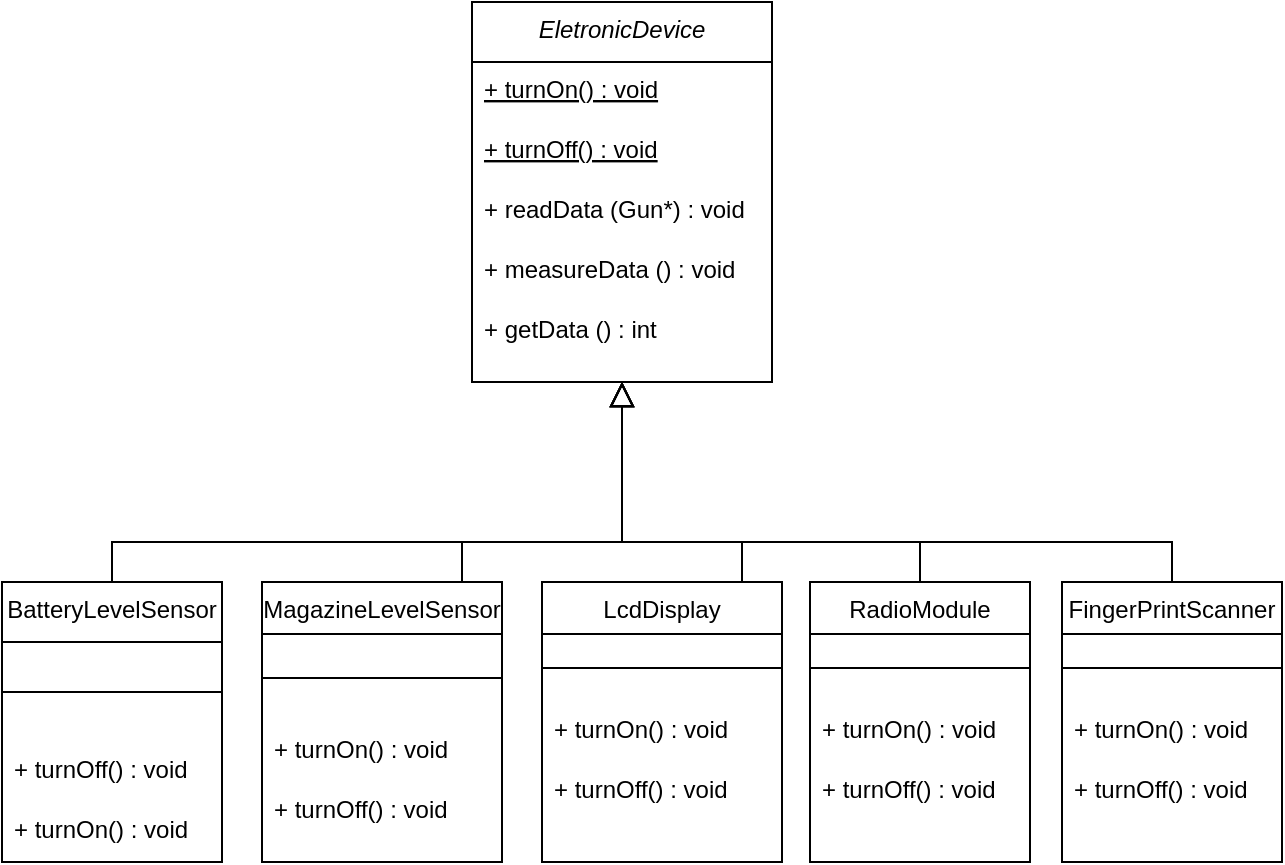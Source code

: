 <mxfile version="13.10.8" type="github">
  <diagram id="C5RBs43oDa-KdzZeNtuy" name="Page-1">
    <mxGraphModel dx="942" dy="583" grid="1" gridSize="10" guides="1" tooltips="1" connect="1" arrows="1" fold="1" page="1" pageScale="1" pageWidth="827" pageHeight="1169" math="0" shadow="0">
      <root>
        <mxCell id="WIyWlLk6GJQsqaUBKTNV-0" />
        <mxCell id="WIyWlLk6GJQsqaUBKTNV-1" parent="WIyWlLk6GJQsqaUBKTNV-0" />
        <mxCell id="zkfFHV4jXpPFQw0GAbJ--0" value="EletronicDevice" style="swimlane;fontStyle=2;align=center;verticalAlign=top;childLayout=stackLayout;horizontal=1;startSize=30;horizontalStack=0;resizeParent=1;resizeLast=0;collapsible=1;marginBottom=0;rounded=0;shadow=0;strokeWidth=1;" parent="WIyWlLk6GJQsqaUBKTNV-1" vertex="1">
          <mxGeometry x="245" y="70" width="150" height="190" as="geometry">
            <mxRectangle x="230" y="140" width="160" height="26" as="alternateBounds" />
          </mxGeometry>
        </mxCell>
        <mxCell id="zkfFHV4jXpPFQw0GAbJ--5" value="+ turnOn() : void&#xa;" style="text;align=left;verticalAlign=top;spacingLeft=4;spacingRight=4;overflow=hidden;rotatable=0;points=[[0,0.5],[1,0.5]];portConstraint=eastwest;fontStyle=4" parent="zkfFHV4jXpPFQw0GAbJ--0" vertex="1">
          <mxGeometry y="30" width="150" height="30" as="geometry" />
        </mxCell>
        <mxCell id="sx2QIKrMVO3LEQY4gypk-1" value="+ turnOff() : void&#xa;" style="text;align=left;verticalAlign=top;spacingLeft=4;spacingRight=4;overflow=hidden;rotatable=0;points=[[0,0.5],[1,0.5]];portConstraint=eastwest;fontStyle=4" vertex="1" parent="zkfFHV4jXpPFQw0GAbJ--0">
          <mxGeometry y="60" width="150" height="30" as="geometry" />
        </mxCell>
        <mxCell id="sx2QIKrMVO3LEQY4gypk-2" value="+ readData (Gun*) : void&#xa;" style="text;align=left;verticalAlign=top;spacingLeft=4;spacingRight=4;overflow=hidden;rotatable=0;points=[[0,0.5],[1,0.5]];portConstraint=eastwest;" vertex="1" parent="zkfFHV4jXpPFQw0GAbJ--0">
          <mxGeometry y="90" width="150" height="30" as="geometry" />
        </mxCell>
        <mxCell id="sx2QIKrMVO3LEQY4gypk-3" value="+ measureData () : void&#xa;" style="text;align=left;verticalAlign=top;spacingLeft=4;spacingRight=4;overflow=hidden;rotatable=0;points=[[0,0.5],[1,0.5]];portConstraint=eastwest;" vertex="1" parent="zkfFHV4jXpPFQw0GAbJ--0">
          <mxGeometry y="120" width="150" height="30" as="geometry" />
        </mxCell>
        <mxCell id="sx2QIKrMVO3LEQY4gypk-4" value="+ getData () : int&#xa;" style="text;align=left;verticalAlign=top;spacingLeft=4;spacingRight=4;overflow=hidden;rotatable=0;points=[[0,0.5],[1,0.5]];portConstraint=eastwest;" vertex="1" parent="zkfFHV4jXpPFQw0GAbJ--0">
          <mxGeometry y="150" width="150" height="30" as="geometry" />
        </mxCell>
        <mxCell id="zkfFHV4jXpPFQw0GAbJ--6" value="BatteryLevelSensor" style="swimlane;fontStyle=0;align=center;verticalAlign=top;childLayout=stackLayout;horizontal=1;startSize=30;horizontalStack=0;resizeParent=1;resizeLast=0;collapsible=1;marginBottom=0;rounded=0;shadow=0;strokeWidth=1;" parent="WIyWlLk6GJQsqaUBKTNV-1" vertex="1">
          <mxGeometry x="10" y="360" width="110" height="140" as="geometry">
            <mxRectangle x="130" y="380" width="160" height="26" as="alternateBounds" />
          </mxGeometry>
        </mxCell>
        <mxCell id="zkfFHV4jXpPFQw0GAbJ--9" value="" style="line;html=1;strokeWidth=1;align=left;verticalAlign=middle;spacingTop=-1;spacingLeft=3;spacingRight=3;rotatable=0;labelPosition=right;points=[];portConstraint=eastwest;" parent="zkfFHV4jXpPFQw0GAbJ--6" vertex="1">
          <mxGeometry y="30" width="110" height="50" as="geometry" />
        </mxCell>
        <mxCell id="sx2QIKrMVO3LEQY4gypk-17" value="+ turnOff() : void&#xa;" style="text;align=left;verticalAlign=top;spacingLeft=4;spacingRight=4;overflow=hidden;rotatable=0;points=[[0,0.5],[1,0.5]];portConstraint=eastwest;fontStyle=0" vertex="1" parent="zkfFHV4jXpPFQw0GAbJ--6">
          <mxGeometry y="80" width="110" height="30" as="geometry" />
        </mxCell>
        <mxCell id="sx2QIKrMVO3LEQY4gypk-15" value="+ turnOn() : void&#xa;" style="text;align=left;verticalAlign=top;spacingLeft=4;spacingRight=4;overflow=hidden;rotatable=0;points=[[0,0.5],[1,0.5]];portConstraint=eastwest;fontStyle=0" vertex="1" parent="zkfFHV4jXpPFQw0GAbJ--6">
          <mxGeometry y="110" width="110" height="24" as="geometry" />
        </mxCell>
        <mxCell id="zkfFHV4jXpPFQw0GAbJ--13" value="LcdDisplay" style="swimlane;fontStyle=0;align=center;verticalAlign=top;childLayout=stackLayout;horizontal=1;startSize=26;horizontalStack=0;resizeParent=1;resizeLast=0;collapsible=1;marginBottom=0;rounded=0;shadow=0;strokeWidth=1;" parent="WIyWlLk6GJQsqaUBKTNV-1" vertex="1">
          <mxGeometry x="280" y="360" width="120" height="140" as="geometry">
            <mxRectangle x="340" y="380" width="170" height="26" as="alternateBounds" />
          </mxGeometry>
        </mxCell>
        <mxCell id="zkfFHV4jXpPFQw0GAbJ--15" value="" style="line;html=1;strokeWidth=1;align=left;verticalAlign=middle;spacingTop=-1;spacingLeft=3;spacingRight=3;rotatable=0;labelPosition=right;points=[];portConstraint=eastwest;" parent="zkfFHV4jXpPFQw0GAbJ--13" vertex="1">
          <mxGeometry y="26" width="120" height="34" as="geometry" />
        </mxCell>
        <mxCell id="sx2QIKrMVO3LEQY4gypk-14" value="+ turnOn() : void&#xa;" style="text;align=left;verticalAlign=top;spacingLeft=4;spacingRight=4;overflow=hidden;rotatable=0;points=[[0,0.5],[1,0.5]];portConstraint=eastwest;fontStyle=0" vertex="1" parent="zkfFHV4jXpPFQw0GAbJ--13">
          <mxGeometry y="60" width="120" height="30" as="geometry" />
        </mxCell>
        <mxCell id="sx2QIKrMVO3LEQY4gypk-16" value="+ turnOff() : void&#xa;" style="text;align=left;verticalAlign=top;spacingLeft=4;spacingRight=4;overflow=hidden;rotatable=0;points=[[0,0.5],[1,0.5]];portConstraint=eastwest;fontStyle=0" vertex="1" parent="zkfFHV4jXpPFQw0GAbJ--13">
          <mxGeometry y="90" width="120" height="30" as="geometry" />
        </mxCell>
        <mxCell id="sx2QIKrMVO3LEQY4gypk-9" value="" style="endArrow=block;endSize=10;endFill=0;shadow=0;strokeWidth=1;rounded=0;edgeStyle=elbowEdgeStyle;elbow=vertical;exitX=0.5;exitY=0;exitDx=0;exitDy=0;entryX=0.5;entryY=1;entryDx=0;entryDy=0;" edge="1" parent="WIyWlLk6GJQsqaUBKTNV-1" source="zkfFHV4jXpPFQw0GAbJ--6" target="zkfFHV4jXpPFQw0GAbJ--0">
          <mxGeometry width="160" relative="1" as="geometry">
            <mxPoint x="610" y="360" as="sourcePoint" />
            <mxPoint x="300" y="240" as="targetPoint" />
            <Array as="points">
              <mxPoint x="300" y="340" />
            </Array>
          </mxGeometry>
        </mxCell>
        <mxCell id="sx2QIKrMVO3LEQY4gypk-10" value="" style="endArrow=block;endSize=10;endFill=0;shadow=0;strokeWidth=1;rounded=0;edgeStyle=elbowEdgeStyle;elbow=vertical;entryX=0.5;entryY=1;entryDx=0;entryDy=0;" edge="1" parent="WIyWlLk6GJQsqaUBKTNV-1" source="zkfFHV4jXpPFQw0GAbJ--13" target="zkfFHV4jXpPFQw0GAbJ--0">
          <mxGeometry width="160" relative="1" as="geometry">
            <mxPoint x="420" y="380" as="sourcePoint" />
            <mxPoint x="360" y="280" as="targetPoint" />
            <Array as="points">
              <mxPoint x="380" y="340" />
              <mxPoint x="380" y="340" />
              <mxPoint x="510" y="340" />
            </Array>
          </mxGeometry>
        </mxCell>
        <mxCell id="sx2QIKrMVO3LEQY4gypk-18" value="MagazineLevelSensor" style="swimlane;fontStyle=0;align=center;verticalAlign=top;childLayout=stackLayout;horizontal=1;startSize=26;horizontalStack=0;resizeParent=1;resizeLast=0;collapsible=1;marginBottom=0;rounded=0;shadow=0;strokeWidth=1;" vertex="1" parent="WIyWlLk6GJQsqaUBKTNV-1">
          <mxGeometry x="140" y="360" width="120" height="140" as="geometry">
            <mxRectangle x="340" y="380" width="170" height="26" as="alternateBounds" />
          </mxGeometry>
        </mxCell>
        <mxCell id="sx2QIKrMVO3LEQY4gypk-20" value="" style="line;html=1;strokeWidth=1;align=left;verticalAlign=middle;spacingTop=-1;spacingLeft=3;spacingRight=3;rotatable=0;labelPosition=right;points=[];portConstraint=eastwest;" vertex="1" parent="sx2QIKrMVO3LEQY4gypk-18">
          <mxGeometry y="26" width="120" height="44" as="geometry" />
        </mxCell>
        <mxCell id="sx2QIKrMVO3LEQY4gypk-21" value="+ turnOn() : void&#xa;" style="text;align=left;verticalAlign=top;spacingLeft=4;spacingRight=4;overflow=hidden;rotatable=0;points=[[0,0.5],[1,0.5]];portConstraint=eastwest;fontStyle=0" vertex="1" parent="sx2QIKrMVO3LEQY4gypk-18">
          <mxGeometry y="70" width="120" height="30" as="geometry" />
        </mxCell>
        <mxCell id="sx2QIKrMVO3LEQY4gypk-22" value="+ turnOff() : void&#xa;" style="text;align=left;verticalAlign=top;spacingLeft=4;spacingRight=4;overflow=hidden;rotatable=0;points=[[0,0.5],[1,0.5]];portConstraint=eastwest;fontStyle=0" vertex="1" parent="sx2QIKrMVO3LEQY4gypk-18">
          <mxGeometry y="100" width="120" height="30" as="geometry" />
        </mxCell>
        <mxCell id="sx2QIKrMVO3LEQY4gypk-23" value="" style="endArrow=block;endSize=10;endFill=0;shadow=0;strokeWidth=1;rounded=0;edgeStyle=elbowEdgeStyle;elbow=vertical;" edge="1" parent="WIyWlLk6GJQsqaUBKTNV-1" source="sx2QIKrMVO3LEQY4gypk-18">
          <mxGeometry width="160" relative="1" as="geometry">
            <mxPoint x="454.6" y="370" as="sourcePoint" />
            <mxPoint x="320" y="260" as="targetPoint" />
            <Array as="points">
              <mxPoint x="240" y="340" />
              <mxPoint x="320" y="370" />
              <mxPoint x="350" y="320" />
              <mxPoint x="455" y="360" />
              <mxPoint x="509.6" y="340" />
            </Array>
          </mxGeometry>
        </mxCell>
        <mxCell id="sx2QIKrMVO3LEQY4gypk-24" value="" style="endArrow=block;endSize=10;endFill=0;shadow=0;strokeWidth=1;rounded=0;edgeStyle=elbowEdgeStyle;elbow=vertical;exitX=0.5;exitY=0;exitDx=0;exitDy=0;" edge="1" parent="WIyWlLk6GJQsqaUBKTNV-1" source="sx2QIKrMVO3LEQY4gypk-25">
          <mxGeometry width="160" relative="1" as="geometry">
            <mxPoint x="710" y="360" as="sourcePoint" />
            <mxPoint x="320" y="260" as="targetPoint" />
            <Array as="points">
              <mxPoint x="630" y="340" />
            </Array>
          </mxGeometry>
        </mxCell>
        <mxCell id="sx2QIKrMVO3LEQY4gypk-25" value="RadioModule" style="swimlane;fontStyle=0;align=center;verticalAlign=top;childLayout=stackLayout;horizontal=1;startSize=26;horizontalStack=0;resizeParent=1;resizeLast=0;collapsible=1;marginBottom=0;rounded=0;shadow=0;strokeWidth=1;" vertex="1" parent="WIyWlLk6GJQsqaUBKTNV-1">
          <mxGeometry x="414" y="360" width="110" height="140" as="geometry">
            <mxRectangle x="340" y="380" width="170" height="26" as="alternateBounds" />
          </mxGeometry>
        </mxCell>
        <mxCell id="sx2QIKrMVO3LEQY4gypk-26" value="" style="line;html=1;strokeWidth=1;align=left;verticalAlign=middle;spacingTop=-1;spacingLeft=3;spacingRight=3;rotatable=0;labelPosition=right;points=[];portConstraint=eastwest;" vertex="1" parent="sx2QIKrMVO3LEQY4gypk-25">
          <mxGeometry y="26" width="110" height="34" as="geometry" />
        </mxCell>
        <mxCell id="sx2QIKrMVO3LEQY4gypk-27" value="+ turnOn() : void&#xa;" style="text;align=left;verticalAlign=top;spacingLeft=4;spacingRight=4;overflow=hidden;rotatable=0;points=[[0,0.5],[1,0.5]];portConstraint=eastwest;fontStyle=0" vertex="1" parent="sx2QIKrMVO3LEQY4gypk-25">
          <mxGeometry y="60" width="110" height="30" as="geometry" />
        </mxCell>
        <mxCell id="sx2QIKrMVO3LEQY4gypk-28" value="+ turnOff() : void&#xa;" style="text;align=left;verticalAlign=top;spacingLeft=4;spacingRight=4;overflow=hidden;rotatable=0;points=[[0,0.5],[1,0.5]];portConstraint=eastwest;fontStyle=0" vertex="1" parent="sx2QIKrMVO3LEQY4gypk-25">
          <mxGeometry y="90" width="110" height="30" as="geometry" />
        </mxCell>
        <mxCell id="sx2QIKrMVO3LEQY4gypk-29" value="FingerPrintScanner" style="swimlane;fontStyle=0;align=center;verticalAlign=top;childLayout=stackLayout;horizontal=1;startSize=26;horizontalStack=0;resizeParent=1;resizeLast=0;collapsible=1;marginBottom=0;rounded=0;shadow=0;strokeWidth=1;" vertex="1" parent="WIyWlLk6GJQsqaUBKTNV-1">
          <mxGeometry x="540" y="360" width="110" height="140" as="geometry">
            <mxRectangle x="340" y="380" width="170" height="26" as="alternateBounds" />
          </mxGeometry>
        </mxCell>
        <mxCell id="sx2QIKrMVO3LEQY4gypk-30" value="" style="line;html=1;strokeWidth=1;align=left;verticalAlign=middle;spacingTop=-1;spacingLeft=3;spacingRight=3;rotatable=0;labelPosition=right;points=[];portConstraint=eastwest;" vertex="1" parent="sx2QIKrMVO3LEQY4gypk-29">
          <mxGeometry y="26" width="110" height="34" as="geometry" />
        </mxCell>
        <mxCell id="sx2QIKrMVO3LEQY4gypk-31" value="+ turnOn() : void&#xa;" style="text;align=left;verticalAlign=top;spacingLeft=4;spacingRight=4;overflow=hidden;rotatable=0;points=[[0,0.5],[1,0.5]];portConstraint=eastwest;fontStyle=0" vertex="1" parent="sx2QIKrMVO3LEQY4gypk-29">
          <mxGeometry y="60" width="110" height="30" as="geometry" />
        </mxCell>
        <mxCell id="sx2QIKrMVO3LEQY4gypk-32" value="+ turnOff() : void&#xa;" style="text;align=left;verticalAlign=top;spacingLeft=4;spacingRight=4;overflow=hidden;rotatable=0;points=[[0,0.5],[1,0.5]];portConstraint=eastwest;fontStyle=0" vertex="1" parent="sx2QIKrMVO3LEQY4gypk-29">
          <mxGeometry y="90" width="110" height="30" as="geometry" />
        </mxCell>
        <mxCell id="sx2QIKrMVO3LEQY4gypk-33" value="" style="endArrow=block;endSize=10;endFill=0;shadow=0;strokeWidth=1;rounded=0;edgeStyle=elbowEdgeStyle;elbow=vertical;exitX=0.5;exitY=0;exitDx=0;exitDy=0;" edge="1" parent="WIyWlLk6GJQsqaUBKTNV-1" source="sx2QIKrMVO3LEQY4gypk-29">
          <mxGeometry width="160" relative="1" as="geometry">
            <mxPoint x="745" y="340" as="sourcePoint" />
            <mxPoint x="320" y="260" as="targetPoint" />
            <Array as="points">
              <mxPoint x="610" y="340" />
              <mxPoint x="790" y="320" />
            </Array>
          </mxGeometry>
        </mxCell>
      </root>
    </mxGraphModel>
  </diagram>
</mxfile>
